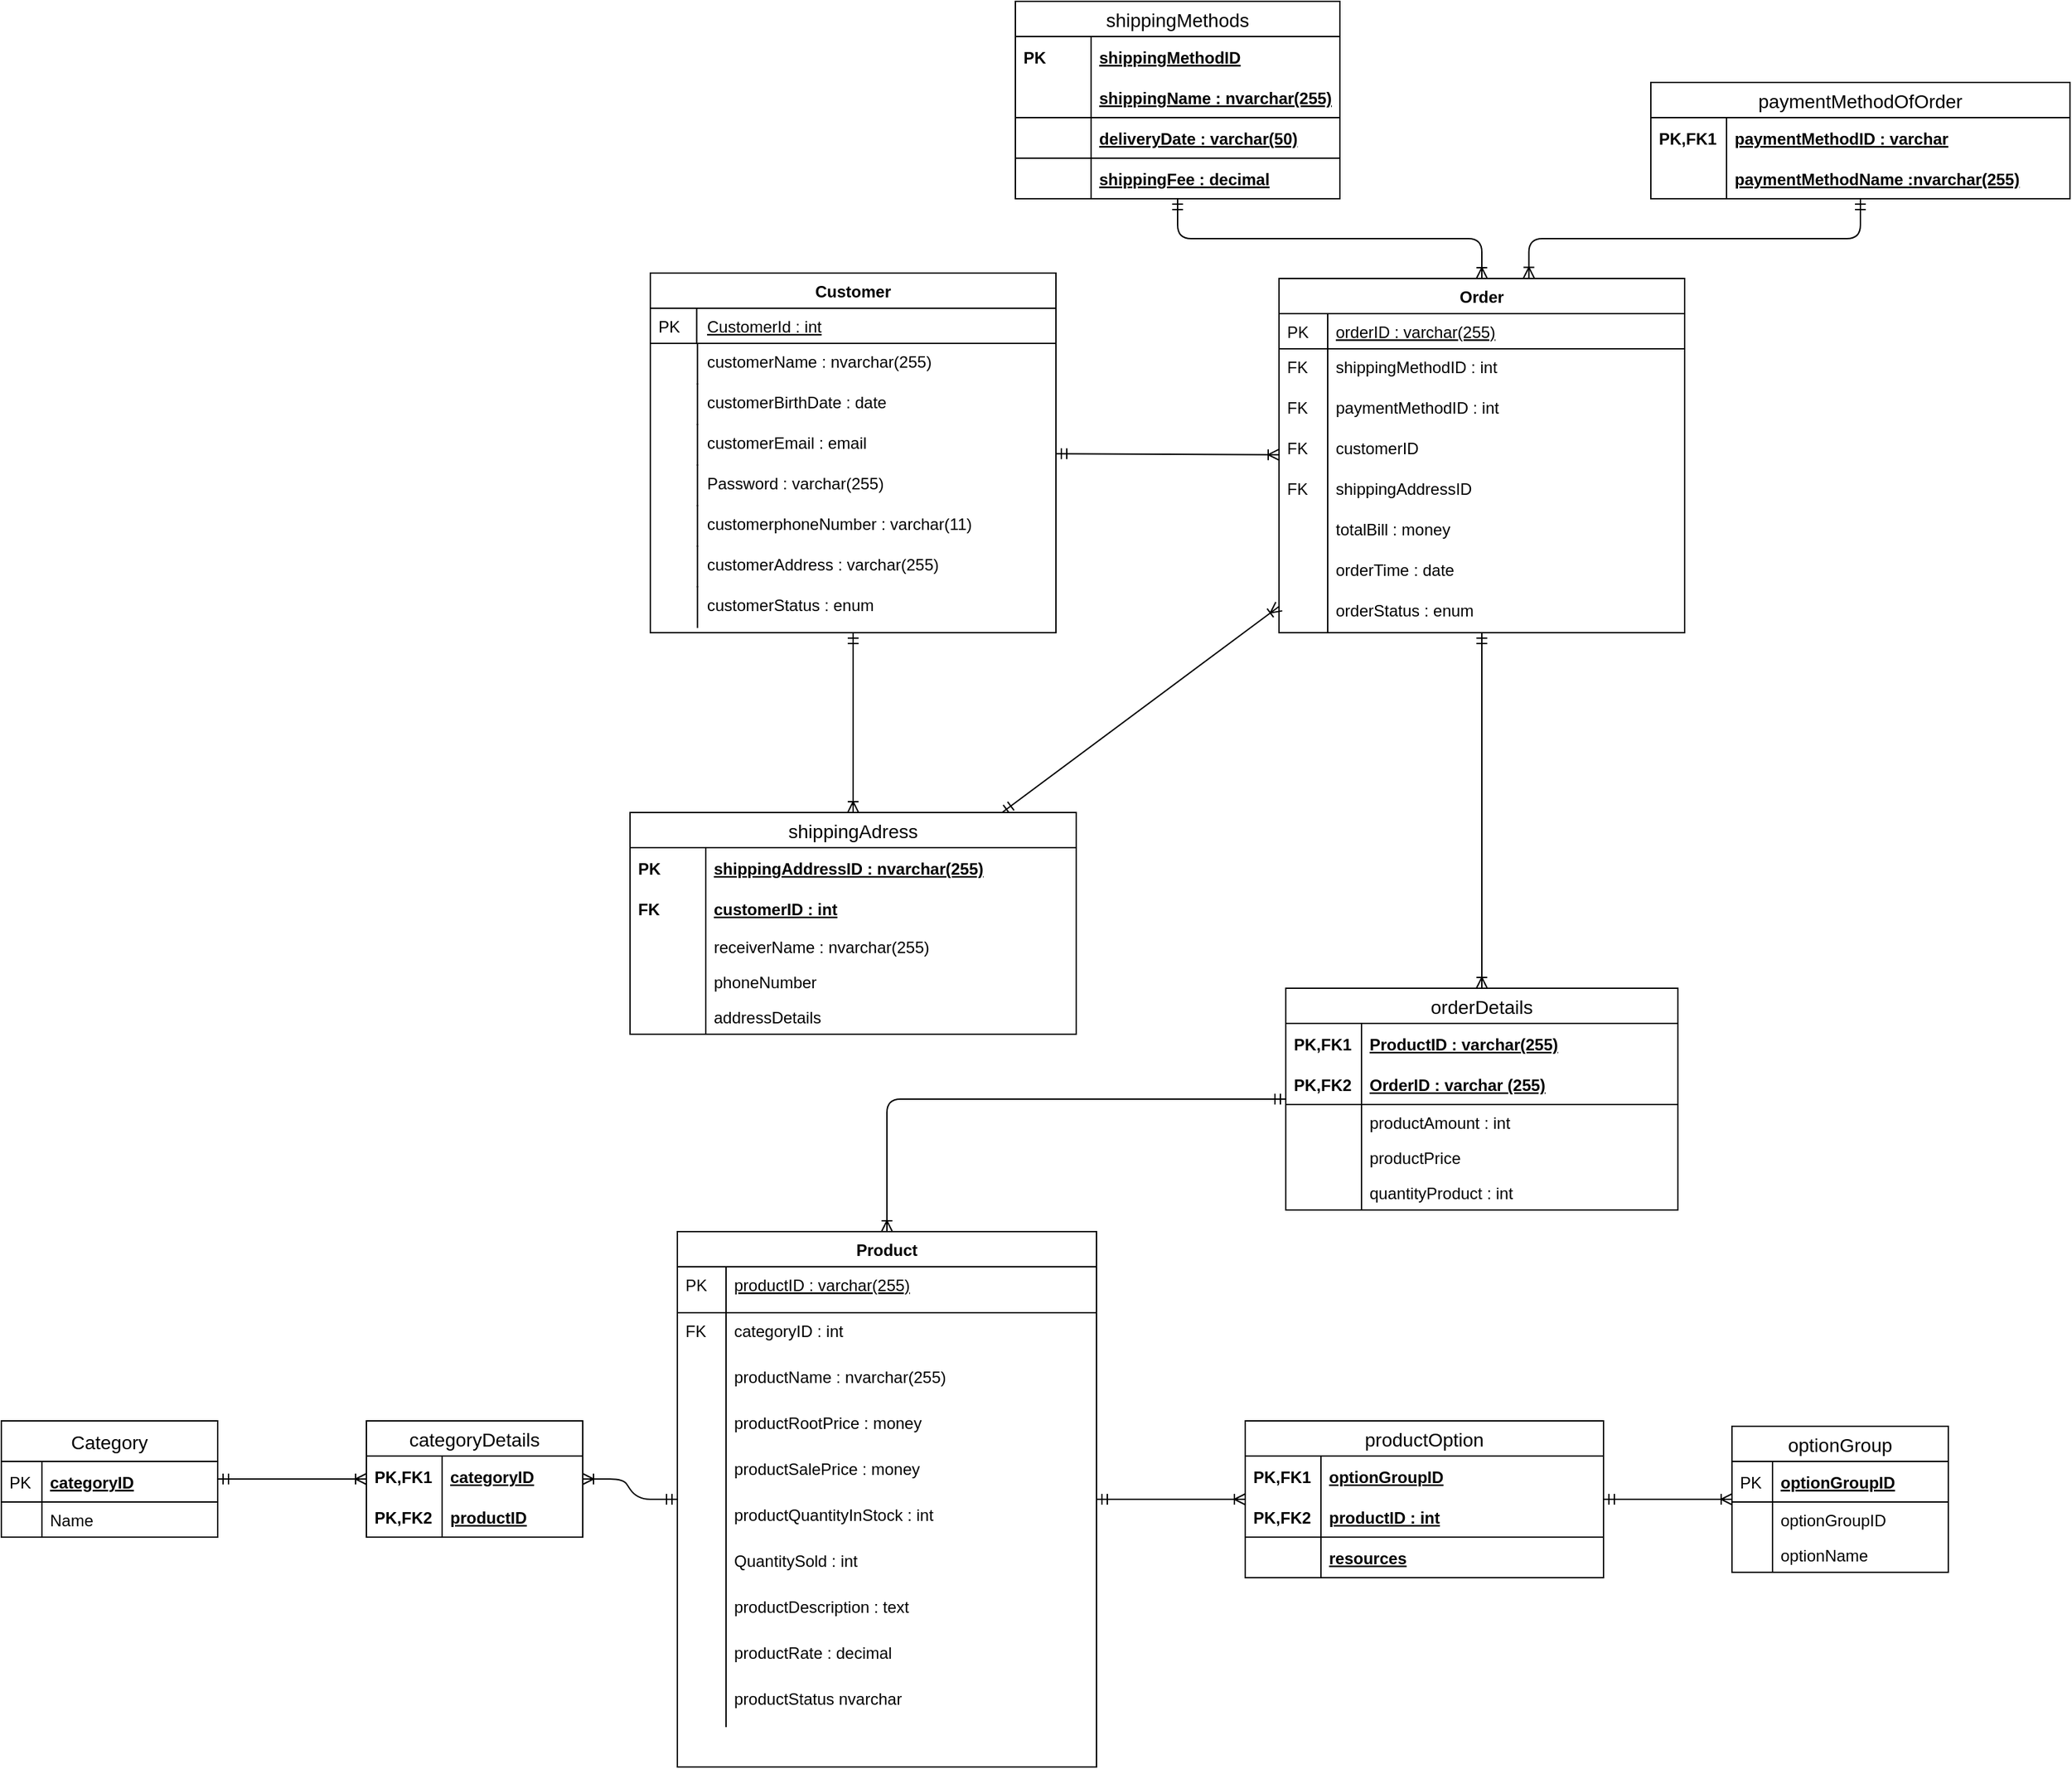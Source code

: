 <mxfile version="13.2.1" type="device"><diagram id="C5RBs43oDa-KdzZeNtuy" name="Page-1"><mxGraphModel dx="1865" dy="1700" grid="1" gridSize="10" guides="1" tooltips="1" connect="1" arrows="1" fold="1" page="1" pageScale="1" pageWidth="827" pageHeight="1169" math="0" shadow="0"><root><mxCell id="WIyWlLk6GJQsqaUBKTNV-0"/><mxCell id="WIyWlLk6GJQsqaUBKTNV-1" parent="WIyWlLk6GJQsqaUBKTNV-0"/><mxCell id="WMQGROiVIfGC3DNUxGDi-38" value="" style="fontSize=12;html=1;endArrow=ERoneToMany;startArrow=ERmandOne;" parent="WIyWlLk6GJQsqaUBKTNV-1" source="zkfFHV4jXpPFQw0GAbJ--64" target="WMQGROiVIfGC3DNUxGDi-5" edge="1"><mxGeometry width="100" height="100" relative="1" as="geometry"><mxPoint x="500" y="887.5" as="sourcePoint"/><mxPoint x="1130" y="753" as="targetPoint"/></mxGeometry></mxCell><mxCell id="WMQGROiVIfGC3DNUxGDi-39" value="" style="edgeStyle=orthogonalEdgeStyle;fontSize=12;html=1;endArrow=ERoneToMany;startArrow=ERmandOne;" parent="WIyWlLk6GJQsqaUBKTNV-1" source="zkfFHV4jXpPFQw0GAbJ--56" target="-E2E4TEvDusjsi0nTUUZ-124" edge="1"><mxGeometry width="100" height="100" relative="1" as="geometry"><mxPoint x="935" y="700" as="sourcePoint"/><mxPoint x="920" y="406" as="targetPoint"/></mxGeometry></mxCell><mxCell id="WMQGROiVIfGC3DNUxGDi-62" value="" style="fontSize=12;html=1;endArrow=ERoneToMany;startArrow=ERmandOne;" parent="WIyWlLk6GJQsqaUBKTNV-1" source="zkfFHV4jXpPFQw0GAbJ--51" target="zkfFHV4jXpPFQw0GAbJ--56" edge="1"><mxGeometry width="100" height="100" relative="1" as="geometry"><mxPoint x="340" y="265" as="sourcePoint"/><mxPoint x="340" y="529" as="targetPoint"/></mxGeometry></mxCell><mxCell id="PItpt4KASZyZcoR3BOEQ-0" value="" style="edgeStyle=orthogonalEdgeStyle;fontSize=12;html=1;endArrow=ERoneToMany;startArrow=ERmandOne;" parent="WIyWlLk6GJQsqaUBKTNV-1" source="okt9WT-uPwwBPnHvisgl-25" target="2pfRWvtpmBlhrLZadTby-12" edge="1"><mxGeometry width="100" height="100" relative="1" as="geometry"><mxPoint x="625" y="709" as="sourcePoint"/><mxPoint x="-70" y="805" as="targetPoint"/></mxGeometry></mxCell><mxCell id="PItpt4KASZyZcoR3BOEQ-1" value="" style="edgeStyle=orthogonalEdgeStyle;fontSize=12;html=1;endArrow=ERoneToMany;startArrow=ERmandOne;" parent="WIyWlLk6GJQsqaUBKTNV-1" source="-E2E4TEvDusjsi0nTUUZ-124" target="zkfFHV4jXpPFQw0GAbJ--64" edge="1"><mxGeometry width="100" height="100" relative="1" as="geometry"><mxPoint x="925" y="5" as="sourcePoint"/><mxPoint x="920" y="344" as="targetPoint"/></mxGeometry></mxCell><mxCell id="-EwZ09za-HjeW44qFJrd-81" value="" style="edgeStyle=orthogonalEdgeStyle;fontSize=12;html=1;endArrow=ERoneToMany;startArrow=ERmandOne;" parent="WIyWlLk6GJQsqaUBKTNV-1" source="okt9WT-uPwwBPnHvisgl-59" target="zkfFHV4jXpPFQw0GAbJ--56" edge="1"><mxGeometry width="100" height="100" relative="1" as="geometry"><mxPoint x="770" as="sourcePoint"/><mxPoint x="800" y="-150" as="targetPoint"/></mxGeometry></mxCell><mxCell id="-EwZ09za-HjeW44qFJrd-82" value="" style="edgeStyle=orthogonalEdgeStyle;fontSize=12;html=1;endArrow=ERoneToMany;startArrow=ERmandOne;entryX=0.616;entryY=-0.001;entryDx=0;entryDy=0;entryPerimeter=0;" parent="WIyWlLk6GJQsqaUBKTNV-1" source="-E2E4TEvDusjsi0nTUUZ-51" target="zkfFHV4jXpPFQw0GAbJ--56" edge="1"><mxGeometry width="100" height="100" relative="1" as="geometry"><mxPoint x="310" y="-457" as="sourcePoint"/><mxPoint x="620" y="-230" as="targetPoint"/></mxGeometry></mxCell><mxCell id="2pfRWvtpmBlhrLZadTby-19" value="" style="edgeStyle=entityRelationEdgeStyle;fontSize=12;html=1;endArrow=ERoneToMany;startArrow=ERmandOne;" parent="WIyWlLk6GJQsqaUBKTNV-1" source="zkfFHV4jXpPFQw0GAbJ--64" target="2pfRWvtpmBlhrLZadTby-12" edge="1"><mxGeometry width="100" height="100" relative="1" as="geometry"><mxPoint x="-200" y="815" as="sourcePoint"/><mxPoint x="-40" y="813" as="targetPoint"/></mxGeometry></mxCell><mxCell id="okt9WT-uPwwBPnHvisgl-59" value="shippingMethods" style="swimlane;fontStyle=0;childLayout=stackLayout;horizontal=1;startSize=26;horizontalStack=0;resizeParent=1;resizeParentMax=0;resizeLast=0;collapsible=1;marginBottom=0;align=center;fontSize=14;" parent="WIyWlLk6GJQsqaUBKTNV-1" vertex="1"><mxGeometry x="270" y="-430" width="240" height="146" as="geometry"/></mxCell><mxCell id="okt9WT-uPwwBPnHvisgl-60" value="shippingMethodID" style="shape=partialRectangle;top=0;left=0;right=0;bottom=0;align=left;verticalAlign=middle;fillColor=none;spacingLeft=60;spacingRight=4;overflow=hidden;rotatable=0;points=[[0,0.5],[1,0.5]];portConstraint=eastwest;dropTarget=0;fontStyle=5;fontSize=12;" parent="okt9WT-uPwwBPnHvisgl-59" vertex="1"><mxGeometry y="26" width="240" height="30" as="geometry"/></mxCell><mxCell id="okt9WT-uPwwBPnHvisgl-61" value="PK" style="shape=partialRectangle;fontStyle=1;top=0;left=0;bottom=0;fillColor=none;align=left;verticalAlign=middle;spacingLeft=4;spacingRight=4;overflow=hidden;rotatable=0;points=[];portConstraint=eastwest;part=1;fontSize=12;" parent="okt9WT-uPwwBPnHvisgl-60" vertex="1" connectable="0"><mxGeometry width="56" height="30" as="geometry"/></mxCell><mxCell id="-EwZ09za-HjeW44qFJrd-79" value="shippingName : nvarchar(255)" style="shape=partialRectangle;top=0;left=0;right=0;bottom=1;align=left;verticalAlign=middle;fillColor=none;spacingLeft=60;spacingRight=4;overflow=hidden;rotatable=0;points=[[0,0.5],[1,0.5]];portConstraint=eastwest;dropTarget=0;fontStyle=5;fontSize=12;" parent="okt9WT-uPwwBPnHvisgl-59" vertex="1"><mxGeometry y="56" width="240" height="30" as="geometry"/></mxCell><mxCell id="-EwZ09za-HjeW44qFJrd-80" value="" style="shape=partialRectangle;fontStyle=1;top=0;left=0;bottom=0;fillColor=none;align=left;verticalAlign=middle;spacingLeft=4;spacingRight=4;overflow=hidden;rotatable=0;points=[];portConstraint=eastwest;part=1;fontSize=12;" parent="-EwZ09za-HjeW44qFJrd-79" vertex="1" connectable="0"><mxGeometry width="56" height="30" as="geometry"/></mxCell><mxCell id="-EwZ09za-HjeW44qFJrd-71" value="deliveryDate : varchar(50)" style="shape=partialRectangle;top=0;left=0;right=0;bottom=1;align=left;verticalAlign=middle;fillColor=none;spacingLeft=60;spacingRight=4;overflow=hidden;rotatable=0;points=[[0,0.5],[1,0.5]];portConstraint=eastwest;dropTarget=0;fontStyle=5;fontSize=12;" parent="okt9WT-uPwwBPnHvisgl-59" vertex="1"><mxGeometry y="86" width="240" height="30" as="geometry"/></mxCell><mxCell id="-EwZ09za-HjeW44qFJrd-72" value="" style="shape=partialRectangle;fontStyle=1;top=0;left=0;bottom=0;fillColor=none;align=left;verticalAlign=middle;spacingLeft=4;spacingRight=4;overflow=hidden;rotatable=0;points=[];portConstraint=eastwest;part=1;fontSize=12;" parent="-EwZ09za-HjeW44qFJrd-71" vertex="1" connectable="0"><mxGeometry width="56" height="30" as="geometry"/></mxCell><mxCell id="FUwO6ib6-L_ln-9_Vh1s-7" value="shippingFee : decimal" style="shape=partialRectangle;top=0;left=0;right=0;bottom=1;align=left;verticalAlign=middle;fillColor=none;spacingLeft=60;spacingRight=4;overflow=hidden;rotatable=0;points=[[0,0.5],[1,0.5]];portConstraint=eastwest;dropTarget=0;fontStyle=5;fontSize=12;" parent="okt9WT-uPwwBPnHvisgl-59" vertex="1"><mxGeometry y="116" width="240" height="30" as="geometry"/></mxCell><mxCell id="FUwO6ib6-L_ln-9_Vh1s-8" value="" style="shape=partialRectangle;fontStyle=1;top=0;left=0;bottom=0;fillColor=none;align=left;verticalAlign=middle;spacingLeft=4;spacingRight=4;overflow=hidden;rotatable=0;points=[];portConstraint=eastwest;part=1;fontSize=12;" parent="FUwO6ib6-L_ln-9_Vh1s-7" vertex="1" connectable="0"><mxGeometry width="56" height="30" as="geometry"/></mxCell><mxCell id="-E2E4TEvDusjsi0nTUUZ-51" value="paymentMethodOfOrder" style="swimlane;fontStyle=0;childLayout=stackLayout;horizontal=1;startSize=26;horizontalStack=0;resizeParent=1;resizeParentMax=0;resizeLast=0;collapsible=1;marginBottom=0;align=center;fontSize=14;" parent="WIyWlLk6GJQsqaUBKTNV-1" vertex="1"><mxGeometry x="740" y="-370" width="310" height="86" as="geometry"/></mxCell><mxCell id="-E2E4TEvDusjsi0nTUUZ-52" value="paymentMethodID : varchar" style="shape=partialRectangle;top=0;left=0;right=0;bottom=0;align=left;verticalAlign=middle;fillColor=none;spacingLeft=60;spacingRight=4;overflow=hidden;rotatable=0;points=[[0,0.5],[1,0.5]];portConstraint=eastwest;dropTarget=0;fontStyle=5;fontSize=12;" parent="-E2E4TEvDusjsi0nTUUZ-51" vertex="1"><mxGeometry y="26" width="310" height="30" as="geometry"/></mxCell><mxCell id="-E2E4TEvDusjsi0nTUUZ-53" value="PK,FK1" style="shape=partialRectangle;fontStyle=1;top=0;left=0;bottom=0;fillColor=none;align=left;verticalAlign=middle;spacingLeft=4;spacingRight=4;overflow=hidden;rotatable=0;points=[];portConstraint=eastwest;part=1;fontSize=12;" parent="-E2E4TEvDusjsi0nTUUZ-52" vertex="1" connectable="0"><mxGeometry width="56" height="30" as="geometry"/></mxCell><mxCell id="-E2E4TEvDusjsi0nTUUZ-54" value="paymentMethodName :nvarchar(255)" style="shape=partialRectangle;top=0;left=0;right=0;bottom=1;align=left;verticalAlign=middle;fillColor=none;spacingLeft=60;spacingRight=4;overflow=hidden;rotatable=0;points=[[0,0.5],[1,0.5]];portConstraint=eastwest;dropTarget=0;fontStyle=5;fontSize=12;" parent="-E2E4TEvDusjsi0nTUUZ-51" vertex="1"><mxGeometry y="56" width="310" height="30" as="geometry"/></mxCell><mxCell id="-E2E4TEvDusjsi0nTUUZ-55" value="" style="shape=partialRectangle;fontStyle=1;top=0;left=0;bottom=0;fillColor=none;align=left;verticalAlign=middle;spacingLeft=4;spacingRight=4;overflow=hidden;rotatable=0;points=[];portConstraint=eastwest;part=1;fontSize=12;" parent="-E2E4TEvDusjsi0nTUUZ-54" vertex="1" connectable="0"><mxGeometry width="56" height="30" as="geometry"/></mxCell><mxCell id="zkfFHV4jXpPFQw0GAbJ--64" value="Product" style="swimlane;fontStyle=1;childLayout=stackLayout;horizontal=1;startSize=26;horizontalStack=0;resizeParent=1;resizeLast=0;collapsible=1;marginBottom=0;rounded=0;shadow=0;strokeWidth=1;" parent="WIyWlLk6GJQsqaUBKTNV-1" vertex="1"><mxGeometry x="20" y="480" width="310" height="396" as="geometry"><mxRectangle x="260" y="270" width="160" height="26" as="alternateBounds"/></mxGeometry></mxCell><mxCell id="zkfFHV4jXpPFQw0GAbJ--65" value="productID : varchar(255)" style="shape=partialRectangle;top=0;left=0;right=0;bottom=1;align=left;verticalAlign=top;fillColor=none;spacingLeft=40;spacingRight=4;overflow=hidden;rotatable=0;points=[[0,0.5],[1,0.5]];portConstraint=eastwest;dropTarget=0;rounded=0;shadow=0;strokeWidth=1;fontStyle=4" parent="zkfFHV4jXpPFQw0GAbJ--64" vertex="1"><mxGeometry y="26" width="310" height="34" as="geometry"/></mxCell><mxCell id="zkfFHV4jXpPFQw0GAbJ--66" value="PK" style="shape=partialRectangle;top=0;left=0;bottom=0;fillColor=none;align=left;verticalAlign=top;spacingLeft=4;spacingRight=4;overflow=hidden;rotatable=0;points=[];portConstraint=eastwest;part=1;" parent="zkfFHV4jXpPFQw0GAbJ--65" vertex="1" connectable="0"><mxGeometry width="36" height="40.182" as="geometry"/></mxCell><mxCell id="-EwZ09za-HjeW44qFJrd-49" value="categoryID : int" style="shape=partialRectangle;top=0;left=0;right=0;bottom=0;align=left;verticalAlign=top;fillColor=none;spacingLeft=40;spacingRight=4;overflow=hidden;rotatable=0;points=[[0,0.5],[1,0.5]];portConstraint=eastwest;dropTarget=0;rounded=0;shadow=0;strokeWidth=1;" parent="zkfFHV4jXpPFQw0GAbJ--64" vertex="1"><mxGeometry y="60" width="310" height="34" as="geometry"/></mxCell><mxCell id="-EwZ09za-HjeW44qFJrd-50" value="FK" style="shape=partialRectangle;top=0;left=0;bottom=0;fillColor=none;align=left;verticalAlign=top;spacingLeft=4;spacingRight=4;overflow=hidden;rotatable=0;points=[];portConstraint=eastwest;part=1;" parent="-EwZ09za-HjeW44qFJrd-49" vertex="1" connectable="0"><mxGeometry width="36" height="34.0" as="geometry"/></mxCell><mxCell id="-EwZ09za-HjeW44qFJrd-51" value="productName : nvarchar(255)" style="shape=partialRectangle;top=0;left=0;right=0;bottom=0;align=left;verticalAlign=top;fillColor=none;spacingLeft=40;spacingRight=4;overflow=hidden;rotatable=0;points=[[0,0.5],[1,0.5]];portConstraint=eastwest;dropTarget=0;rounded=0;shadow=0;strokeWidth=1;" parent="zkfFHV4jXpPFQw0GAbJ--64" vertex="1"><mxGeometry y="94" width="310" height="34" as="geometry"/></mxCell><mxCell id="-EwZ09za-HjeW44qFJrd-52" value="" style="shape=partialRectangle;top=0;left=0;bottom=0;fillColor=none;align=left;verticalAlign=top;spacingLeft=4;spacingRight=4;overflow=hidden;rotatable=0;points=[];portConstraint=eastwest;part=1;" parent="-EwZ09za-HjeW44qFJrd-51" vertex="1" connectable="0"><mxGeometry width="36" height="34.0" as="geometry"/></mxCell><mxCell id="-EwZ09za-HjeW44qFJrd-53" value="productRootPrice : money" style="shape=partialRectangle;top=0;left=0;right=0;bottom=0;align=left;verticalAlign=top;fillColor=none;spacingLeft=40;spacingRight=4;overflow=hidden;rotatable=0;points=[[0,0.5],[1,0.5]];portConstraint=eastwest;dropTarget=0;rounded=0;shadow=0;strokeWidth=1;" parent="zkfFHV4jXpPFQw0GAbJ--64" vertex="1"><mxGeometry y="128" width="310" height="34" as="geometry"/></mxCell><mxCell id="-EwZ09za-HjeW44qFJrd-54" value="" style="shape=partialRectangle;top=0;left=0;bottom=0;fillColor=none;align=left;verticalAlign=top;spacingLeft=4;spacingRight=4;overflow=hidden;rotatable=0;points=[];portConstraint=eastwest;part=1;" parent="-EwZ09za-HjeW44qFJrd-53" vertex="1" connectable="0"><mxGeometry width="36" height="34.0" as="geometry"/></mxCell><mxCell id="-EwZ09za-HjeW44qFJrd-57" value="productSalePrice : money" style="shape=partialRectangle;top=0;left=0;right=0;bottom=0;align=left;verticalAlign=top;fillColor=none;spacingLeft=40;spacingRight=4;overflow=hidden;rotatable=0;points=[[0,0.5],[1,0.5]];portConstraint=eastwest;dropTarget=0;rounded=0;shadow=0;strokeWidth=1;" parent="zkfFHV4jXpPFQw0GAbJ--64" vertex="1"><mxGeometry y="162" width="310" height="34" as="geometry"/></mxCell><mxCell id="-EwZ09za-HjeW44qFJrd-58" value="" style="shape=partialRectangle;top=0;left=0;bottom=0;fillColor=none;align=left;verticalAlign=top;spacingLeft=4;spacingRight=4;overflow=hidden;rotatable=0;points=[];portConstraint=eastwest;part=1;" parent="-EwZ09za-HjeW44qFJrd-57" vertex="1" connectable="0"><mxGeometry width="36" height="34.0" as="geometry"/></mxCell><mxCell id="-EwZ09za-HjeW44qFJrd-59" value="productQuantityInStock : int" style="shape=partialRectangle;top=0;left=0;right=0;bottom=0;align=left;verticalAlign=top;fillColor=none;spacingLeft=40;spacingRight=4;overflow=hidden;rotatable=0;points=[[0,0.5],[1,0.5]];portConstraint=eastwest;dropTarget=0;rounded=0;shadow=0;strokeWidth=1;" parent="zkfFHV4jXpPFQw0GAbJ--64" vertex="1"><mxGeometry y="196" width="310" height="34" as="geometry"/></mxCell><mxCell id="-EwZ09za-HjeW44qFJrd-60" value="" style="shape=partialRectangle;top=0;left=0;bottom=0;fillColor=none;align=left;verticalAlign=top;spacingLeft=4;spacingRight=4;overflow=hidden;rotatable=0;points=[];portConstraint=eastwest;part=1;" parent="-EwZ09za-HjeW44qFJrd-59" vertex="1" connectable="0"><mxGeometry width="36" height="34.0" as="geometry"/></mxCell><mxCell id="-EwZ09za-HjeW44qFJrd-61" value="QuantitySold : int " style="shape=partialRectangle;top=0;left=0;right=0;bottom=0;align=left;verticalAlign=top;fillColor=none;spacingLeft=40;spacingRight=4;overflow=hidden;rotatable=0;points=[[0,0.5],[1,0.5]];portConstraint=eastwest;dropTarget=0;rounded=0;shadow=0;strokeWidth=1;" parent="zkfFHV4jXpPFQw0GAbJ--64" vertex="1"><mxGeometry y="230" width="310" height="34" as="geometry"/></mxCell><mxCell id="-EwZ09za-HjeW44qFJrd-62" value="" style="shape=partialRectangle;top=0;left=0;bottom=0;fillColor=none;align=left;verticalAlign=top;spacingLeft=4;spacingRight=4;overflow=hidden;rotatable=0;points=[];portConstraint=eastwest;part=1;" parent="-EwZ09za-HjeW44qFJrd-61" vertex="1" connectable="0"><mxGeometry width="36" height="34.0" as="geometry"/></mxCell><mxCell id="-EwZ09za-HjeW44qFJrd-63" value="productDescription : text" style="shape=partialRectangle;top=0;left=0;right=0;bottom=0;align=left;verticalAlign=top;fillColor=none;spacingLeft=40;spacingRight=4;overflow=hidden;rotatable=0;points=[[0,0.5],[1,0.5]];portConstraint=eastwest;dropTarget=0;rounded=0;shadow=0;strokeWidth=1;" parent="zkfFHV4jXpPFQw0GAbJ--64" vertex="1"><mxGeometry y="264" width="310" height="34" as="geometry"/></mxCell><mxCell id="-EwZ09za-HjeW44qFJrd-64" value="" style="shape=partialRectangle;top=0;left=0;bottom=0;fillColor=none;align=left;verticalAlign=top;spacingLeft=4;spacingRight=4;overflow=hidden;rotatable=0;points=[];portConstraint=eastwest;part=1;" parent="-EwZ09za-HjeW44qFJrd-63" vertex="1" connectable="0"><mxGeometry width="36" height="34.0" as="geometry"/></mxCell><mxCell id="-EwZ09za-HjeW44qFJrd-65" value="productRate : decimal" style="shape=partialRectangle;top=0;left=0;right=0;bottom=0;align=left;verticalAlign=top;fillColor=none;spacingLeft=40;spacingRight=4;overflow=hidden;rotatable=0;points=[[0,0.5],[1,0.5]];portConstraint=eastwest;dropTarget=0;rounded=0;shadow=0;strokeWidth=1;" parent="zkfFHV4jXpPFQw0GAbJ--64" vertex="1"><mxGeometry y="298" width="310" height="34" as="geometry"/></mxCell><mxCell id="-EwZ09za-HjeW44qFJrd-66" value="" style="shape=partialRectangle;top=0;left=0;bottom=0;fillColor=none;align=left;verticalAlign=top;spacingLeft=4;spacingRight=4;overflow=hidden;rotatable=0;points=[];portConstraint=eastwest;part=1;" parent="-EwZ09za-HjeW44qFJrd-65" vertex="1" connectable="0"><mxGeometry width="36" height="34.0" as="geometry"/></mxCell><mxCell id="-EwZ09za-HjeW44qFJrd-67" value="productStatus nvarchar" style="shape=partialRectangle;top=0;left=0;right=0;bottom=0;align=left;verticalAlign=top;fillColor=none;spacingLeft=40;spacingRight=4;overflow=hidden;rotatable=0;points=[[0,0.5],[1,0.5]];portConstraint=eastwest;dropTarget=0;rounded=0;shadow=0;strokeWidth=1;" parent="zkfFHV4jXpPFQw0GAbJ--64" vertex="1"><mxGeometry y="332" width="310" height="34" as="geometry"/></mxCell><mxCell id="-EwZ09za-HjeW44qFJrd-68" value="" style="shape=partialRectangle;top=0;left=0;bottom=0;fillColor=none;align=left;verticalAlign=top;spacingLeft=4;spacingRight=4;overflow=hidden;rotatable=0;points=[];portConstraint=eastwest;part=1;" parent="-EwZ09za-HjeW44qFJrd-67" vertex="1" connectable="0"><mxGeometry width="36" height="34.0" as="geometry"/></mxCell><mxCell id="2pfRWvtpmBlhrLZadTby-12" value="categoryDetails" style="swimlane;fontStyle=0;childLayout=stackLayout;horizontal=1;startSize=26;horizontalStack=0;resizeParent=1;resizeParentMax=0;resizeLast=0;collapsible=1;marginBottom=0;align=center;fontSize=14;" parent="WIyWlLk6GJQsqaUBKTNV-1" vertex="1"><mxGeometry x="-210" y="620" width="160" height="86" as="geometry"/></mxCell><mxCell id="2pfRWvtpmBlhrLZadTby-13" value="categoryID" style="shape=partialRectangle;top=0;left=0;right=0;bottom=0;align=left;verticalAlign=middle;fillColor=none;spacingLeft=60;spacingRight=4;overflow=hidden;rotatable=0;points=[[0,0.5],[1,0.5]];portConstraint=eastwest;dropTarget=0;fontStyle=5;fontSize=12;" parent="2pfRWvtpmBlhrLZadTby-12" vertex="1"><mxGeometry y="26" width="160" height="30" as="geometry"/></mxCell><mxCell id="2pfRWvtpmBlhrLZadTby-14" value="PK,FK1" style="shape=partialRectangle;fontStyle=1;top=0;left=0;bottom=0;fillColor=none;align=left;verticalAlign=middle;spacingLeft=4;spacingRight=4;overflow=hidden;rotatable=0;points=[];portConstraint=eastwest;part=1;fontSize=12;" parent="2pfRWvtpmBlhrLZadTby-13" vertex="1" connectable="0"><mxGeometry width="56" height="30" as="geometry"/></mxCell><mxCell id="2pfRWvtpmBlhrLZadTby-15" value="productID" style="shape=partialRectangle;top=0;left=0;right=0;bottom=1;align=left;verticalAlign=middle;fillColor=none;spacingLeft=60;spacingRight=4;overflow=hidden;rotatable=0;points=[[0,0.5],[1,0.5]];portConstraint=eastwest;dropTarget=0;fontStyle=5;fontSize=12;" parent="2pfRWvtpmBlhrLZadTby-12" vertex="1"><mxGeometry y="56" width="160" height="30" as="geometry"/></mxCell><mxCell id="2pfRWvtpmBlhrLZadTby-16" value="PK,FK2" style="shape=partialRectangle;fontStyle=1;top=0;left=0;bottom=0;fillColor=none;align=left;verticalAlign=middle;spacingLeft=4;spacingRight=4;overflow=hidden;rotatable=0;points=[];portConstraint=eastwest;part=1;fontSize=12;" parent="2pfRWvtpmBlhrLZadTby-15" vertex="1" connectable="0"><mxGeometry width="56" height="30" as="geometry"/></mxCell><mxCell id="okt9WT-uPwwBPnHvisgl-25" value="Category" style="swimlane;fontStyle=0;childLayout=stackLayout;horizontal=1;startSize=30;horizontalStack=0;resizeParent=1;resizeParentMax=0;resizeLast=0;collapsible=1;marginBottom=0;align=center;fontSize=14;" parent="WIyWlLk6GJQsqaUBKTNV-1" vertex="1"><mxGeometry x="-480" y="620" width="160" height="86" as="geometry"/></mxCell><mxCell id="okt9WT-uPwwBPnHvisgl-26" value="categoryID" style="shape=partialRectangle;top=0;left=0;right=0;bottom=1;align=left;verticalAlign=middle;fillColor=none;spacingLeft=34;spacingRight=4;overflow=hidden;rotatable=0;points=[[0,0.5],[1,0.5]];portConstraint=eastwest;dropTarget=0;fontStyle=5;fontSize=12;" parent="okt9WT-uPwwBPnHvisgl-25" vertex="1"><mxGeometry y="30" width="160" height="30" as="geometry"/></mxCell><mxCell id="okt9WT-uPwwBPnHvisgl-27" value="PK" style="shape=partialRectangle;top=0;left=0;bottom=0;fillColor=none;align=left;verticalAlign=middle;spacingLeft=4;spacingRight=4;overflow=hidden;rotatable=0;points=[];portConstraint=eastwest;part=1;fontSize=12;" parent="okt9WT-uPwwBPnHvisgl-26" vertex="1" connectable="0"><mxGeometry width="30" height="30" as="geometry"/></mxCell><mxCell id="Cj2ergf3xtA8pvGuoP8G-0" value="Name" style="shape=partialRectangle;top=0;left=0;right=0;bottom=0;align=left;verticalAlign=top;fillColor=none;spacingLeft=34;spacingRight=4;overflow=hidden;rotatable=0;points=[[0,0.5],[1,0.5]];portConstraint=eastwest;dropTarget=0;fontSize=12;" parent="okt9WT-uPwwBPnHvisgl-25" vertex="1"><mxGeometry y="60" width="160" height="26" as="geometry"/></mxCell><mxCell id="Cj2ergf3xtA8pvGuoP8G-1" value="" style="shape=partialRectangle;top=0;left=0;bottom=0;fillColor=none;align=left;verticalAlign=top;spacingLeft=4;spacingRight=4;overflow=hidden;rotatable=0;points=[];portConstraint=eastwest;part=1;fontSize=12;" parent="Cj2ergf3xtA8pvGuoP8G-0" vertex="1" connectable="0"><mxGeometry width="30" height="26" as="geometry"/></mxCell><mxCell id="WMQGROiVIfGC3DNUxGDi-54" value="" style="edgeStyle=orthogonalEdgeStyle;fontSize=12;html=1;endArrow=ERoneToMany;startArrow=ERmandOne;" parent="WIyWlLk6GJQsqaUBKTNV-1" source="zkfFHV4jXpPFQw0GAbJ--51" target="-E2E4TEvDusjsi0nTUUZ-11" edge="1"><mxGeometry width="100" height="100" relative="1" as="geometry"><mxPoint x="240" y="686" as="sourcePoint"/><mxPoint x="-140" y="-150" as="targetPoint"/></mxGeometry></mxCell><mxCell id="-E2E4TEvDusjsi0nTUUZ-124" value="orderDetails" style="swimlane;fontStyle=0;childLayout=stackLayout;horizontal=1;startSize=26;horizontalStack=0;resizeParent=1;resizeParentMax=0;resizeLast=0;collapsible=1;marginBottom=0;align=center;fontSize=14;" parent="WIyWlLk6GJQsqaUBKTNV-1" vertex="1"><mxGeometry x="470" y="300" width="290" height="164" as="geometry"/></mxCell><mxCell id="-E2E4TEvDusjsi0nTUUZ-125" value="ProductID : varchar(255)" style="shape=partialRectangle;top=0;left=0;right=0;bottom=0;align=left;verticalAlign=middle;fillColor=none;spacingLeft=60;spacingRight=4;overflow=hidden;rotatable=0;points=[[0,0.5],[1,0.5]];portConstraint=eastwest;dropTarget=0;fontStyle=5;fontSize=12;" parent="-E2E4TEvDusjsi0nTUUZ-124" vertex="1"><mxGeometry y="26" width="290" height="30" as="geometry"/></mxCell><mxCell id="-E2E4TEvDusjsi0nTUUZ-126" value="PK,FK1" style="shape=partialRectangle;fontStyle=1;top=0;left=0;bottom=0;fillColor=none;align=left;verticalAlign=middle;spacingLeft=4;spacingRight=4;overflow=hidden;rotatable=0;points=[];portConstraint=eastwest;part=1;fontSize=12;" parent="-E2E4TEvDusjsi0nTUUZ-125" vertex="1" connectable="0"><mxGeometry width="56" height="30" as="geometry"/></mxCell><mxCell id="-E2E4TEvDusjsi0nTUUZ-127" value="OrderID : varchar (255)" style="shape=partialRectangle;top=0;left=0;right=0;bottom=1;align=left;verticalAlign=middle;fillColor=none;spacingLeft=60;spacingRight=4;overflow=hidden;rotatable=0;points=[[0,0.5],[1,0.5]];portConstraint=eastwest;dropTarget=0;fontStyle=5;fontSize=12;" parent="-E2E4TEvDusjsi0nTUUZ-124" vertex="1"><mxGeometry y="56" width="290" height="30" as="geometry"/></mxCell><mxCell id="-E2E4TEvDusjsi0nTUUZ-128" value="PK,FK2" style="shape=partialRectangle;fontStyle=1;top=0;left=0;bottom=0;fillColor=none;align=left;verticalAlign=middle;spacingLeft=4;spacingRight=4;overflow=hidden;rotatable=0;points=[];portConstraint=eastwest;part=1;fontSize=12;" parent="-E2E4TEvDusjsi0nTUUZ-127" vertex="1" connectable="0"><mxGeometry width="56" height="30" as="geometry"/></mxCell><mxCell id="-E2E4TEvDusjsi0nTUUZ-129" value="productAmount : int" style="shape=partialRectangle;top=0;left=0;right=0;bottom=0;align=left;verticalAlign=top;fillColor=none;spacingLeft=60;spacingRight=4;overflow=hidden;rotatable=0;points=[[0,0.5],[1,0.5]];portConstraint=eastwest;dropTarget=0;fontSize=12;" parent="-E2E4TEvDusjsi0nTUUZ-124" vertex="1"><mxGeometry y="86" width="290" height="26" as="geometry"/></mxCell><mxCell id="-E2E4TEvDusjsi0nTUUZ-130" value="" style="shape=partialRectangle;top=0;left=0;bottom=0;fillColor=none;align=left;verticalAlign=top;spacingLeft=4;spacingRight=4;overflow=hidden;rotatable=0;points=[];portConstraint=eastwest;part=1;fontSize=12;" parent="-E2E4TEvDusjsi0nTUUZ-129" vertex="1" connectable="0"><mxGeometry width="56" height="26" as="geometry"/></mxCell><mxCell id="-EwZ09za-HjeW44qFJrd-20" value="productPrice" style="shape=partialRectangle;top=0;left=0;right=0;bottom=0;align=left;verticalAlign=top;fillColor=none;spacingLeft=60;spacingRight=4;overflow=hidden;rotatable=0;points=[[0,0.5],[1,0.5]];portConstraint=eastwest;dropTarget=0;fontSize=12;" parent="-E2E4TEvDusjsi0nTUUZ-124" vertex="1"><mxGeometry y="112" width="290" height="26" as="geometry"/></mxCell><mxCell id="-EwZ09za-HjeW44qFJrd-21" value="" style="shape=partialRectangle;top=0;left=0;bottom=0;fillColor=none;align=left;verticalAlign=top;spacingLeft=4;spacingRight=4;overflow=hidden;rotatable=0;points=[];portConstraint=eastwest;part=1;fontSize=12;" parent="-EwZ09za-HjeW44qFJrd-20" vertex="1" connectable="0"><mxGeometry width="56" height="26" as="geometry"/></mxCell><mxCell id="MBhjTDGuM3HjheoDt1ay-8" value="quantityProduct : int " style="shape=partialRectangle;top=0;left=0;right=0;bottom=0;align=left;verticalAlign=top;fillColor=none;spacingLeft=60;spacingRight=4;overflow=hidden;rotatable=0;points=[[0,0.5],[1,0.5]];portConstraint=eastwest;dropTarget=0;fontSize=12;" parent="-E2E4TEvDusjsi0nTUUZ-124" vertex="1"><mxGeometry y="138" width="290" height="26" as="geometry"/></mxCell><mxCell id="MBhjTDGuM3HjheoDt1ay-9" value="" style="shape=partialRectangle;top=0;left=0;bottom=0;fillColor=none;align=left;verticalAlign=top;spacingLeft=4;spacingRight=4;overflow=hidden;rotatable=0;points=[];portConstraint=eastwest;part=1;fontSize=12;" parent="MBhjTDGuM3HjheoDt1ay-8" vertex="1" connectable="0"><mxGeometry width="56" height="26" as="geometry"/></mxCell><mxCell id="zkfFHV4jXpPFQw0GAbJ--56" value="Order" style="swimlane;fontStyle=1;childLayout=stackLayout;horizontal=1;startSize=26;horizontalStack=0;resizeParent=1;resizeLast=0;collapsible=1;marginBottom=0;rounded=0;shadow=0;strokeWidth=1;" parent="WIyWlLk6GJQsqaUBKTNV-1" vertex="1"><mxGeometry x="465" y="-225" width="300" height="262" as="geometry"><mxRectangle x="260" y="80" width="160" height="26" as="alternateBounds"/></mxGeometry></mxCell><mxCell id="zkfFHV4jXpPFQw0GAbJ--57" value="orderID : varchar(255)" style="shape=partialRectangle;top=0;left=0;right=0;bottom=1;align=left;verticalAlign=top;fillColor=none;spacingLeft=40;spacingRight=4;overflow=hidden;rotatable=0;points=[[0,0.5],[1,0.5]];portConstraint=eastwest;dropTarget=0;rounded=0;shadow=0;strokeWidth=1;fontStyle=4" parent="zkfFHV4jXpPFQw0GAbJ--56" vertex="1"><mxGeometry y="26" width="300" height="26" as="geometry"/></mxCell><mxCell id="zkfFHV4jXpPFQw0GAbJ--58" value="PK" style="shape=partialRectangle;top=0;left=0;bottom=0;fillColor=none;align=left;verticalAlign=top;spacingLeft=4;spacingRight=4;overflow=hidden;rotatable=0;points=[];portConstraint=eastwest;part=1;" parent="zkfFHV4jXpPFQw0GAbJ--57" vertex="1" connectable="0"><mxGeometry width="36" height="26" as="geometry"/></mxCell><mxCell id="-EwZ09za-HjeW44qFJrd-25" value="shippingMethodID : int" style="shape=partialRectangle;top=0;left=0;right=0;bottom=0;align=left;verticalAlign=top;fillColor=none;spacingLeft=40;spacingRight=4;overflow=hidden;rotatable=0;points=[[0,0.5],[1,0.5]];portConstraint=eastwest;dropTarget=0;rounded=0;shadow=0;strokeWidth=1;" parent="zkfFHV4jXpPFQw0GAbJ--56" vertex="1"><mxGeometry y="52" width="300" height="30" as="geometry"/></mxCell><mxCell id="-EwZ09za-HjeW44qFJrd-26" value="FK" style="shape=partialRectangle;top=0;left=0;bottom=0;fillColor=none;align=left;verticalAlign=top;spacingLeft=4;spacingRight=4;overflow=hidden;rotatable=0;points=[];portConstraint=eastwest;part=1;" parent="-EwZ09za-HjeW44qFJrd-25" vertex="1" connectable="0"><mxGeometry width="36" height="30.0" as="geometry"/></mxCell><mxCell id="-EwZ09za-HjeW44qFJrd-27" value="paymentMethodID : int" style="shape=partialRectangle;top=0;left=0;right=0;bottom=0;align=left;verticalAlign=top;fillColor=none;spacingLeft=40;spacingRight=4;overflow=hidden;rotatable=0;points=[[0,0.5],[1,0.5]];portConstraint=eastwest;dropTarget=0;rounded=0;shadow=0;strokeWidth=1;" parent="zkfFHV4jXpPFQw0GAbJ--56" vertex="1"><mxGeometry y="82" width="300" height="30" as="geometry"/></mxCell><mxCell id="-EwZ09za-HjeW44qFJrd-28" value="FK" style="shape=partialRectangle;top=0;left=0;bottom=0;fillColor=none;align=left;verticalAlign=top;spacingLeft=4;spacingRight=4;overflow=hidden;rotatable=0;points=[];portConstraint=eastwest;part=1;" parent="-EwZ09za-HjeW44qFJrd-27" vertex="1" connectable="0"><mxGeometry width="36" height="30.0" as="geometry"/></mxCell><mxCell id="-EwZ09za-HjeW44qFJrd-43" value="customerID" style="shape=partialRectangle;top=0;left=0;right=0;bottom=0;align=left;verticalAlign=top;fillColor=none;spacingLeft=40;spacingRight=4;overflow=hidden;rotatable=0;points=[[0,0.5],[1,0.5]];portConstraint=eastwest;dropTarget=0;rounded=0;shadow=0;strokeWidth=1;" parent="zkfFHV4jXpPFQw0GAbJ--56" vertex="1"><mxGeometry y="112" width="300" height="30" as="geometry"/></mxCell><mxCell id="-EwZ09za-HjeW44qFJrd-44" value="FK" style="shape=partialRectangle;top=0;left=0;bottom=0;fillColor=none;align=left;verticalAlign=top;spacingLeft=4;spacingRight=4;overflow=hidden;rotatable=0;points=[];portConstraint=eastwest;part=1;" parent="-EwZ09za-HjeW44qFJrd-43" vertex="1" connectable="0"><mxGeometry width="36" height="30.0" as="geometry"/></mxCell><mxCell id="8_MVZ69KuSZUXt1oOdLu-12" value="shippingAddressID " style="shape=partialRectangle;top=0;left=0;right=0;bottom=0;align=left;verticalAlign=top;fillColor=none;spacingLeft=40;spacingRight=4;overflow=hidden;rotatable=0;points=[[0,0.5],[1,0.5]];portConstraint=eastwest;dropTarget=0;rounded=0;shadow=0;strokeWidth=1;" vertex="1" parent="zkfFHV4jXpPFQw0GAbJ--56"><mxGeometry y="142" width="300" height="30" as="geometry"/></mxCell><mxCell id="8_MVZ69KuSZUXt1oOdLu-13" value="FK" style="shape=partialRectangle;top=0;left=0;bottom=0;fillColor=none;align=left;verticalAlign=top;spacingLeft=4;spacingRight=4;overflow=hidden;rotatable=0;points=[];portConstraint=eastwest;part=1;" vertex="1" connectable="0" parent="8_MVZ69KuSZUXt1oOdLu-12"><mxGeometry width="36" height="30.0" as="geometry"/></mxCell><mxCell id="-EwZ09za-HjeW44qFJrd-29" value="totalBill : money" style="shape=partialRectangle;top=0;left=0;right=0;bottom=0;align=left;verticalAlign=top;fillColor=none;spacingLeft=40;spacingRight=4;overflow=hidden;rotatable=0;points=[[0,0.5],[1,0.5]];portConstraint=eastwest;dropTarget=0;rounded=0;shadow=0;strokeWidth=1;" parent="zkfFHV4jXpPFQw0GAbJ--56" vertex="1"><mxGeometry y="172" width="300" height="30" as="geometry"/></mxCell><mxCell id="-EwZ09za-HjeW44qFJrd-30" value="" style="shape=partialRectangle;top=0;left=0;bottom=0;fillColor=none;align=left;verticalAlign=top;spacingLeft=4;spacingRight=4;overflow=hidden;rotatable=0;points=[];portConstraint=eastwest;part=1;" parent="-EwZ09za-HjeW44qFJrd-29" vertex="1" connectable="0"><mxGeometry width="36" height="30.0" as="geometry"/></mxCell><mxCell id="2pfRWvtpmBlhrLZadTby-5" value="orderTime : date" style="shape=partialRectangle;top=0;left=0;right=0;bottom=0;align=left;verticalAlign=top;fillColor=none;spacingLeft=40;spacingRight=4;overflow=hidden;rotatable=0;points=[[0,0.5],[1,0.5]];portConstraint=eastwest;dropTarget=0;rounded=0;shadow=0;strokeWidth=1;" parent="zkfFHV4jXpPFQw0GAbJ--56" vertex="1"><mxGeometry y="202" width="300" height="30" as="geometry"/></mxCell><mxCell id="2pfRWvtpmBlhrLZadTby-6" value="" style="shape=partialRectangle;top=0;left=0;bottom=0;fillColor=none;align=left;verticalAlign=top;spacingLeft=4;spacingRight=4;overflow=hidden;rotatable=0;points=[];portConstraint=eastwest;part=1;" parent="2pfRWvtpmBlhrLZadTby-5" vertex="1" connectable="0"><mxGeometry width="36" height="30.0" as="geometry"/></mxCell><mxCell id="-EwZ09za-HjeW44qFJrd-41" value="orderStatus : enum" style="shape=partialRectangle;top=0;left=0;right=0;bottom=0;align=left;verticalAlign=top;fillColor=none;spacingLeft=40;spacingRight=4;overflow=hidden;rotatable=0;points=[[0,0.5],[1,0.5]];portConstraint=eastwest;dropTarget=0;rounded=0;shadow=0;strokeWidth=1;" parent="zkfFHV4jXpPFQw0GAbJ--56" vertex="1"><mxGeometry y="232" width="300" height="30" as="geometry"/></mxCell><mxCell id="-EwZ09za-HjeW44qFJrd-42" value="" style="shape=partialRectangle;top=0;left=0;bottom=0;fillColor=none;align=left;verticalAlign=top;spacingLeft=4;spacingRight=4;overflow=hidden;rotatable=0;points=[];portConstraint=eastwest;part=1;" parent="-EwZ09za-HjeW44qFJrd-41" vertex="1" connectable="0"><mxGeometry width="36" height="30.0" as="geometry"/></mxCell><mxCell id="8_MVZ69KuSZUXt1oOdLu-11" value="" style="fontSize=12;html=1;endArrow=ERoneToMany;startArrow=ERmandOne;" edge="1" parent="WIyWlLk6GJQsqaUBKTNV-1" source="WMQGROiVIfGC3DNUxGDi-5" target="8_MVZ69KuSZUXt1oOdLu-0"><mxGeometry width="100" height="100" relative="1" as="geometry"><mxPoint x="340" y="674.352" as="sourcePoint"/><mxPoint x="450" y="664.667" as="targetPoint"/></mxGeometry></mxCell><mxCell id="WMQGROiVIfGC3DNUxGDi-5" value="productOption" style="swimlane;fontStyle=0;childLayout=stackLayout;horizontal=1;startSize=26;horizontalStack=0;resizeParent=1;resizeParentMax=0;resizeLast=0;collapsible=1;marginBottom=0;align=center;fontSize=14;" parent="WIyWlLk6GJQsqaUBKTNV-1" vertex="1"><mxGeometry x="440" y="620" width="265" height="116" as="geometry"/></mxCell><mxCell id="WMQGROiVIfGC3DNUxGDi-6" value="optionGroupID" style="shape=partialRectangle;top=0;left=0;right=0;bottom=0;align=left;verticalAlign=middle;fillColor=none;spacingLeft=60;spacingRight=4;overflow=hidden;rotatable=0;points=[[0,0.5],[1,0.5]];portConstraint=eastwest;dropTarget=0;fontStyle=5;fontSize=12;" parent="WMQGROiVIfGC3DNUxGDi-5" vertex="1"><mxGeometry y="26" width="265" height="30" as="geometry"/></mxCell><mxCell id="WMQGROiVIfGC3DNUxGDi-7" value="PK,FK1" style="shape=partialRectangle;fontStyle=1;top=0;left=0;bottom=0;fillColor=none;align=left;verticalAlign=middle;spacingLeft=4;spacingRight=4;overflow=hidden;rotatable=0;points=[];portConstraint=eastwest;part=1;fontSize=12;" parent="WMQGROiVIfGC3DNUxGDi-6" vertex="1" connectable="0"><mxGeometry width="56" height="30" as="geometry"/></mxCell><mxCell id="WMQGROiVIfGC3DNUxGDi-8" value="productID : int" style="shape=partialRectangle;top=0;left=0;right=0;bottom=1;align=left;verticalAlign=middle;fillColor=none;spacingLeft=60;spacingRight=4;overflow=hidden;rotatable=0;points=[[0,0.5],[1,0.5]];portConstraint=eastwest;dropTarget=0;fontStyle=5;fontSize=12;" parent="WMQGROiVIfGC3DNUxGDi-5" vertex="1"><mxGeometry y="56" width="265" height="30" as="geometry"/></mxCell><mxCell id="WMQGROiVIfGC3DNUxGDi-9" value="PK,FK2" style="shape=partialRectangle;fontStyle=1;top=0;left=0;bottom=0;fillColor=none;align=left;verticalAlign=middle;spacingLeft=4;spacingRight=4;overflow=hidden;rotatable=0;points=[];portConstraint=eastwest;part=1;fontSize=12;" parent="WMQGROiVIfGC3DNUxGDi-8" vertex="1" connectable="0"><mxGeometry width="56" height="30" as="geometry"/></mxCell><mxCell id="-EwZ09za-HjeW44qFJrd-45" value="resources" style="shape=partialRectangle;top=0;left=0;right=0;bottom=1;align=left;verticalAlign=middle;fillColor=none;spacingLeft=60;spacingRight=4;overflow=hidden;rotatable=0;points=[[0,0.5],[1,0.5]];portConstraint=eastwest;dropTarget=0;fontStyle=5;fontSize=12;" parent="WMQGROiVIfGC3DNUxGDi-5" vertex="1"><mxGeometry y="86" width="265" height="30" as="geometry"/></mxCell><mxCell id="-EwZ09za-HjeW44qFJrd-46" value="" style="shape=partialRectangle;fontStyle=1;top=0;left=0;bottom=0;fillColor=none;align=left;verticalAlign=middle;spacingLeft=4;spacingRight=4;overflow=hidden;rotatable=0;points=[];portConstraint=eastwest;part=1;fontSize=12;" parent="-EwZ09za-HjeW44qFJrd-45" vertex="1" connectable="0"><mxGeometry width="56" height="30" as="geometry"/></mxCell><mxCell id="8_MVZ69KuSZUXt1oOdLu-0" value="optionGroup" style="swimlane;fontStyle=0;childLayout=stackLayout;horizontal=1;startSize=26;horizontalStack=0;resizeParent=1;resizeParentMax=0;resizeLast=0;collapsible=1;marginBottom=0;align=center;fontSize=14;" vertex="1" parent="WIyWlLk6GJQsqaUBKTNV-1"><mxGeometry x="800" y="624" width="160" height="108" as="geometry"/></mxCell><mxCell id="8_MVZ69KuSZUXt1oOdLu-1" value="optionGroupID" style="shape=partialRectangle;top=0;left=0;right=0;bottom=1;align=left;verticalAlign=middle;fillColor=none;spacingLeft=34;spacingRight=4;overflow=hidden;rotatable=0;points=[[0,0.5],[1,0.5]];portConstraint=eastwest;dropTarget=0;fontStyle=5;fontSize=12;" vertex="1" parent="8_MVZ69KuSZUXt1oOdLu-0"><mxGeometry y="26" width="160" height="30" as="geometry"/></mxCell><mxCell id="8_MVZ69KuSZUXt1oOdLu-2" value="PK" style="shape=partialRectangle;top=0;left=0;bottom=0;fillColor=none;align=left;verticalAlign=middle;spacingLeft=4;spacingRight=4;overflow=hidden;rotatable=0;points=[];portConstraint=eastwest;part=1;fontSize=12;" vertex="1" connectable="0" parent="8_MVZ69KuSZUXt1oOdLu-1"><mxGeometry width="30" height="30" as="geometry"/></mxCell><mxCell id="8_MVZ69KuSZUXt1oOdLu-5" value="optionGroupID" style="shape=partialRectangle;top=0;left=0;right=0;bottom=0;align=left;verticalAlign=top;fillColor=none;spacingLeft=34;spacingRight=4;overflow=hidden;rotatable=0;points=[[0,0.5],[1,0.5]];portConstraint=eastwest;dropTarget=0;fontSize=12;" vertex="1" parent="8_MVZ69KuSZUXt1oOdLu-0"><mxGeometry y="56" width="160" height="26" as="geometry"/></mxCell><mxCell id="8_MVZ69KuSZUXt1oOdLu-6" value="" style="shape=partialRectangle;top=0;left=0;bottom=0;fillColor=none;align=left;verticalAlign=top;spacingLeft=4;spacingRight=4;overflow=hidden;rotatable=0;points=[];portConstraint=eastwest;part=1;fontSize=12;" vertex="1" connectable="0" parent="8_MVZ69KuSZUXt1oOdLu-5"><mxGeometry width="30" height="26" as="geometry"/></mxCell><mxCell id="8_MVZ69KuSZUXt1oOdLu-7" value="optionName" style="shape=partialRectangle;top=0;left=0;right=0;bottom=0;align=left;verticalAlign=top;fillColor=none;spacingLeft=34;spacingRight=4;overflow=hidden;rotatable=0;points=[[0,0.5],[1,0.5]];portConstraint=eastwest;dropTarget=0;fontSize=12;" vertex="1" parent="8_MVZ69KuSZUXt1oOdLu-0"><mxGeometry y="82" width="160" height="26" as="geometry"/></mxCell><mxCell id="8_MVZ69KuSZUXt1oOdLu-8" value="" style="shape=partialRectangle;top=0;left=0;bottom=0;fillColor=none;align=left;verticalAlign=top;spacingLeft=4;spacingRight=4;overflow=hidden;rotatable=0;points=[];portConstraint=eastwest;part=1;fontSize=12;" vertex="1" connectable="0" parent="8_MVZ69KuSZUXt1oOdLu-7"><mxGeometry width="30" height="26" as="geometry"/></mxCell><mxCell id="8_MVZ69KuSZUXt1oOdLu-14" value="" style="fontSize=12;html=1;endArrow=ERoneToMany;startArrow=ERmandOne;" edge="1" parent="WIyWlLk6GJQsqaUBKTNV-1" source="-E2E4TEvDusjsi0nTUUZ-11" target="zkfFHV4jXpPFQw0GAbJ--56"><mxGeometry width="100" height="100" relative="1" as="geometry"><mxPoint x="310" y="-99" as="sourcePoint"/><mxPoint x="475" y="-84" as="targetPoint"/></mxGeometry></mxCell><mxCell id="-E2E4TEvDusjsi0nTUUZ-11" value="shippingAdress" style="swimlane;fontStyle=0;childLayout=stackLayout;horizontal=1;startSize=26;horizontalStack=0;resizeParent=1;resizeParentMax=0;resizeLast=0;collapsible=1;marginBottom=0;align=center;fontSize=14;" parent="WIyWlLk6GJQsqaUBKTNV-1" vertex="1"><mxGeometry x="-15" y="170" width="330" height="164" as="geometry"/></mxCell><mxCell id="WMQGROiVIfGC3DNUxGDi-40" value="shippingAddressID : nvarchar(255)" style="shape=partialRectangle;top=0;left=0;right=0;bottom=0;align=left;verticalAlign=middle;fillColor=none;spacingLeft=60;spacingRight=4;overflow=hidden;rotatable=0;points=[[0,0.5],[1,0.5]];portConstraint=eastwest;dropTarget=0;fontStyle=5;fontSize=12;" parent="-E2E4TEvDusjsi0nTUUZ-11" vertex="1"><mxGeometry y="26" width="330" height="30" as="geometry"/></mxCell><mxCell id="WMQGROiVIfGC3DNUxGDi-41" value="PK" style="shape=partialRectangle;fontStyle=1;top=0;left=0;bottom=0;fillColor=none;align=left;verticalAlign=middle;spacingLeft=4;spacingRight=4;overflow=hidden;rotatable=0;points=[];portConstraint=eastwest;part=1;fontSize=12;" parent="WMQGROiVIfGC3DNUxGDi-40" vertex="1" connectable="0"><mxGeometry width="56" height="30" as="geometry"/></mxCell><mxCell id="BU4vEt-TMFPW1b_cv9bQ-7" value="customerID : int" style="shape=partialRectangle;top=0;left=0;right=0;bottom=0;align=left;verticalAlign=middle;fillColor=none;spacingLeft=60;spacingRight=4;overflow=hidden;rotatable=0;points=[[0,0.5],[1,0.5]];portConstraint=eastwest;dropTarget=0;fontStyle=5;fontSize=12;" parent="-E2E4TEvDusjsi0nTUUZ-11" vertex="1"><mxGeometry y="56" width="330" height="30" as="geometry"/></mxCell><mxCell id="BU4vEt-TMFPW1b_cv9bQ-8" value="FK" style="shape=partialRectangle;fontStyle=1;top=0;left=0;bottom=0;fillColor=none;align=left;verticalAlign=middle;spacingLeft=4;spacingRight=4;overflow=hidden;rotatable=0;points=[];portConstraint=eastwest;part=1;fontSize=12;" parent="BU4vEt-TMFPW1b_cv9bQ-7" vertex="1" connectable="0"><mxGeometry width="56" height="30" as="geometry"/></mxCell><mxCell id="2pfRWvtpmBlhrLZadTby-1" value="receiverName : nvarchar(255)" style="shape=partialRectangle;top=0;left=0;right=0;bottom=0;align=left;verticalAlign=top;fillColor=none;spacingLeft=60;spacingRight=4;overflow=hidden;rotatable=0;points=[[0,0.5],[1,0.5]];portConstraint=eastwest;dropTarget=0;fontSize=12;" parent="-E2E4TEvDusjsi0nTUUZ-11" vertex="1"><mxGeometry y="86" width="330" height="26" as="geometry"/></mxCell><mxCell id="2pfRWvtpmBlhrLZadTby-2" value="" style="shape=partialRectangle;top=0;left=0;bottom=0;fillColor=none;align=left;verticalAlign=top;spacingLeft=4;spacingRight=4;overflow=hidden;rotatable=0;points=[];portConstraint=eastwest;part=1;fontSize=12;" parent="2pfRWvtpmBlhrLZadTby-1" vertex="1" connectable="0"><mxGeometry width="56" height="26" as="geometry"/></mxCell><mxCell id="-EwZ09za-HjeW44qFJrd-0" value="phoneNumber" style="shape=partialRectangle;top=0;left=0;right=0;bottom=0;align=left;verticalAlign=top;fillColor=none;spacingLeft=60;spacingRight=4;overflow=hidden;rotatable=0;points=[[0,0.5],[1,0.5]];portConstraint=eastwest;dropTarget=0;fontSize=12;" parent="-E2E4TEvDusjsi0nTUUZ-11" vertex="1"><mxGeometry y="112" width="330" height="26" as="geometry"/></mxCell><mxCell id="-EwZ09za-HjeW44qFJrd-1" value="" style="shape=partialRectangle;top=0;left=0;bottom=0;fillColor=none;align=left;verticalAlign=top;spacingLeft=4;spacingRight=4;overflow=hidden;rotatable=0;points=[];portConstraint=eastwest;part=1;fontSize=12;" parent="-EwZ09za-HjeW44qFJrd-0" vertex="1" connectable="0"><mxGeometry width="56" height="26" as="geometry"/></mxCell><mxCell id="-EwZ09za-HjeW44qFJrd-2" value="addressDetails" style="shape=partialRectangle;top=0;left=0;right=0;bottom=0;align=left;verticalAlign=top;fillColor=none;spacingLeft=60;spacingRight=4;overflow=hidden;rotatable=0;points=[[0,0.5],[1,0.5]];portConstraint=eastwest;dropTarget=0;fontSize=12;" parent="-E2E4TEvDusjsi0nTUUZ-11" vertex="1"><mxGeometry y="138" width="330" height="26" as="geometry"/></mxCell><mxCell id="-EwZ09za-HjeW44qFJrd-3" value="" style="shape=partialRectangle;top=0;left=0;bottom=0;fillColor=none;align=left;verticalAlign=top;spacingLeft=4;spacingRight=4;overflow=hidden;rotatable=0;points=[];portConstraint=eastwest;part=1;fontSize=12;" parent="-EwZ09za-HjeW44qFJrd-2" vertex="1" connectable="0"><mxGeometry width="56" height="26" as="geometry"/></mxCell><mxCell id="zkfFHV4jXpPFQw0GAbJ--51" value="Customer" style="swimlane;fontStyle=1;childLayout=stackLayout;horizontal=1;startSize=26;horizontalStack=0;resizeParent=1;resizeLast=0;collapsible=1;marginBottom=0;rounded=0;shadow=0;strokeWidth=1;" parent="WIyWlLk6GJQsqaUBKTNV-1" vertex="1"><mxGeometry y="-229" width="300" height="266" as="geometry"><mxRectangle x="20" y="80" width="160" height="26" as="alternateBounds"/></mxGeometry></mxCell><mxCell id="zkfFHV4jXpPFQw0GAbJ--52" value="CustomerId : int" style="shape=partialRectangle;top=0;left=0;right=0;bottom=1;align=left;verticalAlign=top;fillColor=none;spacingLeft=40;spacingRight=4;overflow=hidden;rotatable=0;points=[[0,0.5],[1,0.5]];portConstraint=eastwest;dropTarget=0;rounded=0;shadow=0;strokeWidth=1;fontStyle=4" parent="zkfFHV4jXpPFQw0GAbJ--51" vertex="1"><mxGeometry y="26" width="300" height="26" as="geometry"/></mxCell><mxCell id="zkfFHV4jXpPFQw0GAbJ--53" value="PK" style="shape=partialRectangle;top=0;left=0;bottom=0;fillColor=none;align=left;verticalAlign=top;spacingLeft=4;spacingRight=4;overflow=hidden;rotatable=0;points=[];portConstraint=eastwest;part=1;" parent="zkfFHV4jXpPFQw0GAbJ--52" vertex="1" connectable="0"><mxGeometry width="34.286" height="26" as="geometry"/></mxCell><mxCell id="-EwZ09za-HjeW44qFJrd-6" value="customerName : nvarchar(255)" style="shape=partialRectangle;top=0;left=0;right=0;bottom=0;align=left;verticalAlign=top;fillColor=none;spacingLeft=40;spacingRight=4;overflow=hidden;rotatable=0;points=[[0,0.5],[1,0.5]];portConstraint=eastwest;dropTarget=0;rounded=0;shadow=0;strokeWidth=1;" parent="zkfFHV4jXpPFQw0GAbJ--51" vertex="1"><mxGeometry y="52" width="300" height="30" as="geometry"/></mxCell><mxCell id="-EwZ09za-HjeW44qFJrd-7" value="" style="shape=partialRectangle;top=0;left=0;bottom=0;fillColor=none;align=left;verticalAlign=top;spacingLeft=4;spacingRight=4;overflow=hidden;rotatable=0;points=[];portConstraint=eastwest;part=1;" parent="-EwZ09za-HjeW44qFJrd-6" vertex="1" connectable="0"><mxGeometry width="34.852" height="30" as="geometry"/></mxCell><mxCell id="-EwZ09za-HjeW44qFJrd-18" value="customerBirthDate : date" style="shape=partialRectangle;top=0;left=0;right=0;bottom=0;align=left;verticalAlign=top;fillColor=none;spacingLeft=40;spacingRight=4;overflow=hidden;rotatable=0;points=[[0,0.5],[1,0.5]];portConstraint=eastwest;dropTarget=0;rounded=0;shadow=0;strokeWidth=1;" parent="zkfFHV4jXpPFQw0GAbJ--51" vertex="1"><mxGeometry y="82" width="300" height="30" as="geometry"/></mxCell><mxCell id="-EwZ09za-HjeW44qFJrd-19" value="" style="shape=partialRectangle;top=0;left=0;bottom=0;fillColor=none;align=left;verticalAlign=top;spacingLeft=4;spacingRight=4;overflow=hidden;rotatable=0;points=[];portConstraint=eastwest;part=1;" parent="-EwZ09za-HjeW44qFJrd-18" vertex="1" connectable="0"><mxGeometry width="34.852" height="30" as="geometry"/></mxCell><mxCell id="-EwZ09za-HjeW44qFJrd-10" value="customerEmail : email" style="shape=partialRectangle;top=0;left=0;right=0;bottom=0;align=left;verticalAlign=top;fillColor=none;spacingLeft=40;spacingRight=4;overflow=hidden;rotatable=0;points=[[0,0.5],[1,0.5]];portConstraint=eastwest;dropTarget=0;rounded=0;shadow=0;strokeWidth=1;" parent="zkfFHV4jXpPFQw0GAbJ--51" vertex="1"><mxGeometry y="112" width="300" height="30" as="geometry"/></mxCell><mxCell id="-EwZ09za-HjeW44qFJrd-11" value="" style="shape=partialRectangle;top=0;left=0;bottom=0;fillColor=none;align=left;verticalAlign=top;spacingLeft=4;spacingRight=4;overflow=hidden;rotatable=0;points=[];portConstraint=eastwest;part=1;" parent="-EwZ09za-HjeW44qFJrd-10" vertex="1" connectable="0"><mxGeometry width="34.852" height="30" as="geometry"/></mxCell><mxCell id="-EwZ09za-HjeW44qFJrd-12" value="Password : varchar(255)" style="shape=partialRectangle;top=0;left=0;right=0;bottom=0;align=left;verticalAlign=top;fillColor=none;spacingLeft=40;spacingRight=4;overflow=hidden;rotatable=0;points=[[0,0.5],[1,0.5]];portConstraint=eastwest;dropTarget=0;rounded=0;shadow=0;strokeWidth=1;" parent="zkfFHV4jXpPFQw0GAbJ--51" vertex="1"><mxGeometry y="142" width="300" height="30" as="geometry"/></mxCell><mxCell id="-EwZ09za-HjeW44qFJrd-13" value="" style="shape=partialRectangle;top=0;left=0;bottom=0;fillColor=none;align=left;verticalAlign=top;spacingLeft=4;spacingRight=4;overflow=hidden;rotatable=0;points=[];portConstraint=eastwest;part=1;" parent="-EwZ09za-HjeW44qFJrd-12" vertex="1" connectable="0"><mxGeometry width="34.852" height="30" as="geometry"/></mxCell><mxCell id="-EwZ09za-HjeW44qFJrd-16" value="customerphoneNumber : varchar(11)" style="shape=partialRectangle;top=0;left=0;right=0;bottom=0;align=left;verticalAlign=top;fillColor=none;spacingLeft=40;spacingRight=4;overflow=hidden;rotatable=0;points=[[0,0.5],[1,0.5]];portConstraint=eastwest;dropTarget=0;rounded=0;shadow=0;strokeWidth=1;" parent="zkfFHV4jXpPFQw0GAbJ--51" vertex="1"><mxGeometry y="172" width="300" height="30" as="geometry"/></mxCell><mxCell id="-EwZ09za-HjeW44qFJrd-17" value="" style="shape=partialRectangle;top=0;left=0;bottom=0;fillColor=none;align=left;verticalAlign=top;spacingLeft=4;spacingRight=4;overflow=hidden;rotatable=0;points=[];portConstraint=eastwest;part=1;" parent="-EwZ09za-HjeW44qFJrd-16" vertex="1" connectable="0"><mxGeometry width="34.852" height="30" as="geometry"/></mxCell><mxCell id="-EwZ09za-HjeW44qFJrd-14" value="customerAddress : varchar(255)" style="shape=partialRectangle;top=0;left=0;right=0;bottom=0;align=left;verticalAlign=top;fillColor=none;spacingLeft=40;spacingRight=4;overflow=hidden;rotatable=0;points=[[0,0.5],[1,0.5]];portConstraint=eastwest;dropTarget=0;rounded=0;shadow=0;strokeWidth=1;" parent="zkfFHV4jXpPFQw0GAbJ--51" vertex="1"><mxGeometry y="202" width="300" height="30" as="geometry"/></mxCell><mxCell id="-EwZ09za-HjeW44qFJrd-15" value="" style="shape=partialRectangle;top=0;left=0;bottom=0;fillColor=none;align=left;verticalAlign=top;spacingLeft=4;spacingRight=4;overflow=hidden;rotatable=0;points=[];portConstraint=eastwest;part=1;" parent="-EwZ09za-HjeW44qFJrd-14" vertex="1" connectable="0"><mxGeometry width="34.852" height="30" as="geometry"/></mxCell><mxCell id="4ZtiYrcIH_qMRZWryOB1-0" value="customerStatus : enum" style="shape=partialRectangle;top=0;left=0;right=0;bottom=0;align=left;verticalAlign=top;fillColor=none;spacingLeft=40;spacingRight=4;overflow=hidden;rotatable=0;points=[[0,0.5],[1,0.5]];portConstraint=eastwest;dropTarget=0;rounded=0;shadow=0;strokeWidth=1;" parent="zkfFHV4jXpPFQw0GAbJ--51" vertex="1"><mxGeometry y="232" width="300" height="30" as="geometry"/></mxCell><mxCell id="4ZtiYrcIH_qMRZWryOB1-1" value="" style="shape=partialRectangle;top=0;left=0;bottom=0;fillColor=none;align=left;verticalAlign=top;spacingLeft=4;spacingRight=4;overflow=hidden;rotatable=0;points=[];portConstraint=eastwest;part=1;" parent="4ZtiYrcIH_qMRZWryOB1-0" vertex="1" connectable="0"><mxGeometry width="34.852" height="30" as="geometry"/></mxCell></root></mxGraphModel></diagram></mxfile>